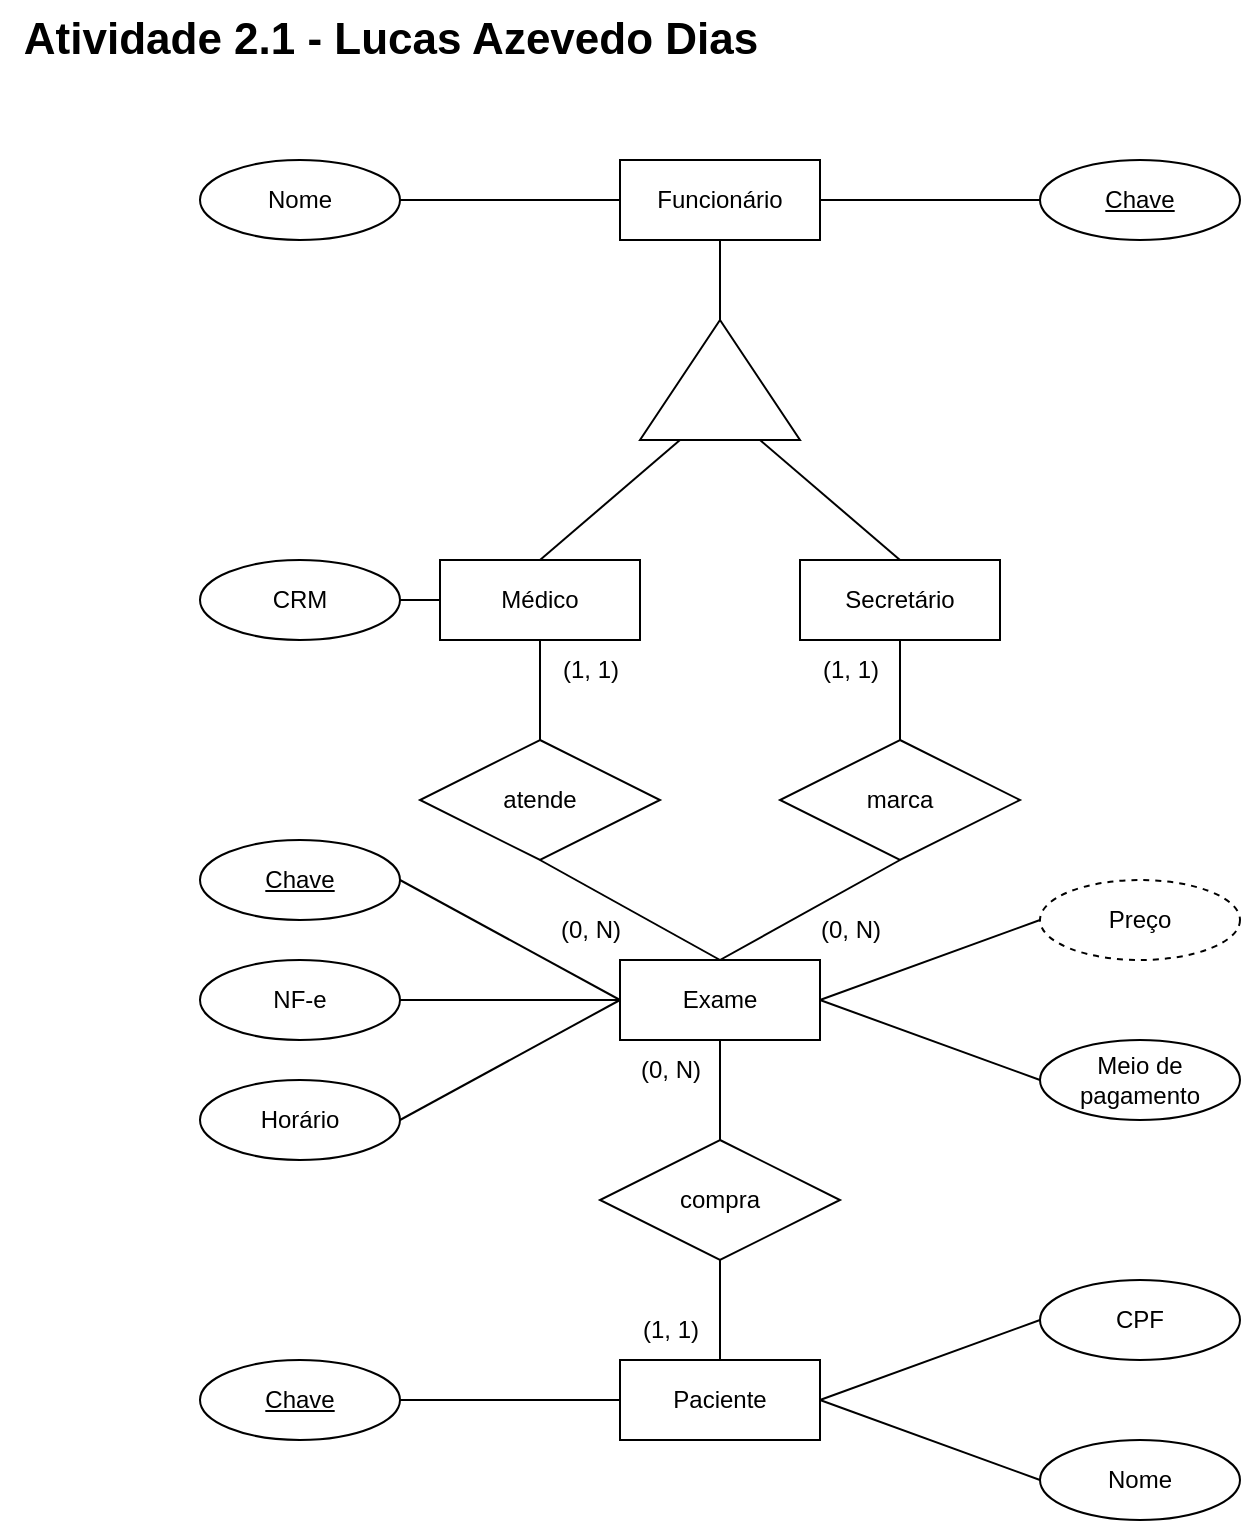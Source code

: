 <mxfile version="20.2.6" type="device"><diagram id="F_beYR9QzwmD67MBydXe" name="Página-1"><mxGraphModel dx="1550" dy="776" grid="1" gridSize="10" guides="1" tooltips="1" connect="1" arrows="1" fold="1" page="1" pageScale="1" pageWidth="827" pageHeight="1169" math="0" shadow="0"><root><mxCell id="0"/><mxCell id="1" parent="0"/><mxCell id="-rKbhpb1vt5wpGL8vmJH-29" value="Atividade 2.1 - Lucas Azevedo Dias" style="text;html=1;resizable=0;autosize=1;align=center;verticalAlign=middle;points=[];fillColor=none;strokeColor=none;rounded=0;strokeWidth=1;fontSize=22;fontStyle=1" parent="1" vertex="1"><mxGeometry x="40" y="40" width="390" height="40" as="geometry"/></mxCell><mxCell id="t7avXLA5byyiYqrxmVuK-1" value="Funcionário" style="whiteSpace=wrap;html=1;align=center;" parent="1" vertex="1"><mxGeometry x="350" y="120" width="100" height="40" as="geometry"/></mxCell><mxCell id="t7avXLA5byyiYqrxmVuK-2" value="" style="triangle;whiteSpace=wrap;html=1;rotation=-90;" parent="1" vertex="1"><mxGeometry x="370" y="190" width="60" height="80" as="geometry"/></mxCell><mxCell id="t7avXLA5byyiYqrxmVuK-3" value="" style="endArrow=none;html=1;rounded=0;exitX=1;exitY=0.5;exitDx=0;exitDy=0;entryX=0.5;entryY=1;entryDx=0;entryDy=0;" parent="1" source="t7avXLA5byyiYqrxmVuK-2" target="t7avXLA5byyiYqrxmVuK-1" edge="1"><mxGeometry relative="1" as="geometry"><mxPoint x="420" y="170" as="sourcePoint"/><mxPoint x="580" y="170" as="targetPoint"/></mxGeometry></mxCell><mxCell id="t7avXLA5byyiYqrxmVuK-5" value="" style="endArrow=none;html=1;rounded=0;entryX=0;entryY=0.25;entryDx=0;entryDy=0;exitX=0.5;exitY=0;exitDx=0;exitDy=0;" parent="1" source="t7avXLA5byyiYqrxmVuK-7" target="t7avXLA5byyiYqrxmVuK-2" edge="1"><mxGeometry relative="1" as="geometry"><mxPoint x="380" y="320" as="sourcePoint"/><mxPoint x="310" y="260" as="targetPoint"/></mxGeometry></mxCell><mxCell id="t7avXLA5byyiYqrxmVuK-6" value="" style="endArrow=none;html=1;rounded=0;entryX=0;entryY=0.75;entryDx=0;entryDy=0;exitX=0.5;exitY=0;exitDx=0;exitDy=0;" parent="1" source="t7avXLA5byyiYqrxmVuK-8" target="t7avXLA5byyiYqrxmVuK-2" edge="1"><mxGeometry relative="1" as="geometry"><mxPoint x="420" y="310" as="sourcePoint"/><mxPoint x="580" y="170" as="targetPoint"/></mxGeometry></mxCell><mxCell id="t7avXLA5byyiYqrxmVuK-7" value="Médico" style="whiteSpace=wrap;html=1;align=center;" parent="1" vertex="1"><mxGeometry x="260" y="320" width="100" height="40" as="geometry"/></mxCell><mxCell id="t7avXLA5byyiYqrxmVuK-8" value="Secretário" style="whiteSpace=wrap;html=1;align=center;" parent="1" vertex="1"><mxGeometry x="440" y="320" width="100" height="40" as="geometry"/></mxCell><mxCell id="t7avXLA5byyiYqrxmVuK-9" value="Exame" style="whiteSpace=wrap;html=1;align=center;fillColor=#FFFFFF;" parent="1" vertex="1"><mxGeometry x="350" y="520" width="100" height="40" as="geometry"/></mxCell><mxCell id="t7avXLA5byyiYqrxmVuK-11" value="atende" style="shape=rhombus;perimeter=rhombusPerimeter;whiteSpace=wrap;html=1;align=center;fillColor=#FFFFFF;" parent="1" vertex="1"><mxGeometry x="250" y="410" width="120" height="60" as="geometry"/></mxCell><mxCell id="t7avXLA5byyiYqrxmVuK-14" value="" style="endArrow=none;html=1;rounded=0;exitX=0.5;exitY=1;exitDx=0;exitDy=0;entryX=0.5;entryY=0;entryDx=0;entryDy=0;" parent="1" source="t7avXLA5byyiYqrxmVuK-7" target="t7avXLA5byyiYqrxmVuK-11" edge="1"><mxGeometry relative="1" as="geometry"><mxPoint x="420" y="300" as="sourcePoint"/><mxPoint x="580" y="300" as="targetPoint"/></mxGeometry></mxCell><mxCell id="t7avXLA5byyiYqrxmVuK-15" value="" style="endArrow=none;html=1;rounded=0;exitX=0.5;exitY=1;exitDx=0;exitDy=0;entryX=0.5;entryY=0;entryDx=0;entryDy=0;" parent="1" source="t7avXLA5byyiYqrxmVuK-11" target="t7avXLA5byyiYqrxmVuK-9" edge="1"><mxGeometry relative="1" as="geometry"><mxPoint x="420" y="300" as="sourcePoint"/><mxPoint x="580" y="300" as="targetPoint"/></mxGeometry></mxCell><mxCell id="t7avXLA5byyiYqrxmVuK-16" value="marca" style="shape=rhombus;perimeter=rhombusPerimeter;whiteSpace=wrap;html=1;align=center;fillColor=#FFFFFF;" parent="1" vertex="1"><mxGeometry x="430" y="410" width="120" height="60" as="geometry"/></mxCell><mxCell id="t7avXLA5byyiYqrxmVuK-17" value="" style="endArrow=none;html=1;rounded=0;exitX=0.5;exitY=1;exitDx=0;exitDy=0;entryX=0.5;entryY=0;entryDx=0;entryDy=0;" parent="1" source="t7avXLA5byyiYqrxmVuK-8" target="t7avXLA5byyiYqrxmVuK-16" edge="1"><mxGeometry relative="1" as="geometry"><mxPoint x="420" y="500" as="sourcePoint"/><mxPoint x="580" y="500" as="targetPoint"/></mxGeometry></mxCell><mxCell id="t7avXLA5byyiYqrxmVuK-18" value="" style="endArrow=none;html=1;rounded=0;entryX=0.5;entryY=1;entryDx=0;entryDy=0;exitX=0.5;exitY=0;exitDx=0;exitDy=0;" parent="1" source="t7avXLA5byyiYqrxmVuK-9" target="t7avXLA5byyiYqrxmVuK-16" edge="1"><mxGeometry relative="1" as="geometry"><mxPoint x="420" y="500" as="sourcePoint"/><mxPoint x="580" y="500" as="targetPoint"/></mxGeometry></mxCell><mxCell id="t7avXLA5byyiYqrxmVuK-21" value="compra" style="shape=rhombus;perimeter=rhombusPerimeter;whiteSpace=wrap;html=1;align=center;fillColor=#FFFFFF;" parent="1" vertex="1"><mxGeometry x="340" y="610" width="120" height="60" as="geometry"/></mxCell><mxCell id="t7avXLA5byyiYqrxmVuK-22" value="" style="endArrow=none;html=1;rounded=0;exitX=0.5;exitY=1;exitDx=0;exitDy=0;entryX=0.5;entryY=0;entryDx=0;entryDy=0;" parent="1" source="t7avXLA5byyiYqrxmVuK-9" target="t7avXLA5byyiYqrxmVuK-21" edge="1"><mxGeometry relative="1" as="geometry"><mxPoint x="410" y="570" as="sourcePoint"/><mxPoint x="320" y="620" as="targetPoint"/></mxGeometry></mxCell><mxCell id="t7avXLA5byyiYqrxmVuK-23" value="Paciente" style="whiteSpace=wrap;html=1;align=center;fillColor=#FFFFFF;" parent="1" vertex="1"><mxGeometry x="350" y="720" width="100" height="40" as="geometry"/></mxCell><mxCell id="t7avXLA5byyiYqrxmVuK-25" value="" style="endArrow=none;html=1;rounded=0;exitX=0.5;exitY=0;exitDx=0;exitDy=0;entryX=0.5;entryY=1;entryDx=0;entryDy=0;" parent="1" source="t7avXLA5byyiYqrxmVuK-23" target="t7avXLA5byyiYqrxmVuK-21" edge="1"><mxGeometry relative="1" as="geometry"><mxPoint x="420" y="700" as="sourcePoint"/><mxPoint x="580" y="700" as="targetPoint"/></mxGeometry></mxCell><mxCell id="t7avXLA5byyiYqrxmVuK-26" value="" style="endArrow=none;html=1;rounded=0;exitX=1;exitY=0.5;exitDx=0;exitDy=0;entryX=0;entryY=0.5;entryDx=0;entryDy=0;" parent="1" source="t7avXLA5byyiYqrxmVuK-9" target="t7avXLA5byyiYqrxmVuK-27" edge="1"><mxGeometry relative="1" as="geometry"><mxPoint x="420" y="600" as="sourcePoint"/><mxPoint x="580" y="600" as="targetPoint"/></mxGeometry></mxCell><mxCell id="t7avXLA5byyiYqrxmVuK-27" value="Meio de pagamento" style="ellipse;whiteSpace=wrap;html=1;align=center;fillColor=#FFFFFF;" parent="1" vertex="1"><mxGeometry x="560" y="560" width="100" height="40" as="geometry"/></mxCell><mxCell id="t7avXLA5byyiYqrxmVuK-30" value="Preço" style="ellipse;whiteSpace=wrap;html=1;align=center;dashed=1;fillColor=#FFFFFF;" parent="1" vertex="1"><mxGeometry x="560" y="480" width="100" height="40" as="geometry"/></mxCell><mxCell id="t7avXLA5byyiYqrxmVuK-31" value="" style="endArrow=none;html=1;rounded=0;exitX=1;exitY=0.5;exitDx=0;exitDy=0;entryX=0;entryY=0.5;entryDx=0;entryDy=0;" parent="1" source="t7avXLA5byyiYqrxmVuK-9" target="t7avXLA5byyiYqrxmVuK-30" edge="1"><mxGeometry relative="1" as="geometry"><mxPoint x="420" y="590" as="sourcePoint"/><mxPoint x="580" y="590" as="targetPoint"/></mxGeometry></mxCell><mxCell id="UGtXrzRjlzZCWRmgWj0l-1" value="(1, 1)" style="text;html=1;resizable=0;autosize=1;align=center;verticalAlign=middle;points=[];fillColor=none;strokeColor=none;rounded=0;" parent="1" vertex="1"><mxGeometry x="310" y="360" width="50" height="30" as="geometry"/></mxCell><mxCell id="UGtXrzRjlzZCWRmgWj0l-3" value="(0, N)" style="text;html=1;resizable=0;autosize=1;align=center;verticalAlign=middle;points=[];fillColor=none;strokeColor=none;rounded=0;" parent="1" vertex="1"><mxGeometry x="310" y="490" width="50" height="30" as="geometry"/></mxCell><mxCell id="UGtXrzRjlzZCWRmgWj0l-5" value="(1, 1)" style="text;html=1;resizable=0;autosize=1;align=center;verticalAlign=middle;points=[];fillColor=none;strokeColor=none;rounded=0;" parent="1" vertex="1"><mxGeometry x="440" y="360" width="50" height="30" as="geometry"/></mxCell><mxCell id="UGtXrzRjlzZCWRmgWj0l-6" value="(0, N)" style="text;html=1;resizable=0;autosize=1;align=center;verticalAlign=middle;points=[];fillColor=none;strokeColor=none;rounded=0;" parent="1" vertex="1"><mxGeometry x="440" y="490" width="50" height="30" as="geometry"/></mxCell><mxCell id="UGtXrzRjlzZCWRmgWj0l-7" value="(0, N)" style="text;html=1;resizable=0;autosize=1;align=center;verticalAlign=middle;points=[];fillColor=none;strokeColor=none;rounded=0;" parent="1" vertex="1"><mxGeometry x="350" y="560" width="50" height="30" as="geometry"/></mxCell><mxCell id="UGtXrzRjlzZCWRmgWj0l-8" value="(1, 1)" style="text;html=1;resizable=0;autosize=1;align=center;verticalAlign=middle;points=[];fillColor=none;strokeColor=none;rounded=0;" parent="1" vertex="1"><mxGeometry x="350" y="690" width="50" height="30" as="geometry"/></mxCell><mxCell id="UGtXrzRjlzZCWRmgWj0l-9" value="Horário" style="ellipse;whiteSpace=wrap;html=1;align=center;" parent="1" vertex="1"><mxGeometry x="140" y="580" width="100" height="40" as="geometry"/></mxCell><mxCell id="UGtXrzRjlzZCWRmgWj0l-10" value="" style="endArrow=none;html=1;rounded=0;exitX=1;exitY=0.5;exitDx=0;exitDy=0;entryX=0;entryY=0.5;entryDx=0;entryDy=0;" parent="1" source="UGtXrzRjlzZCWRmgWj0l-9" target="t7avXLA5byyiYqrxmVuK-9" edge="1"><mxGeometry relative="1" as="geometry"><mxPoint x="140" y="670" as="sourcePoint"/><mxPoint x="300" y="670" as="targetPoint"/></mxGeometry></mxCell><mxCell id="iJYPfw43tOc6xOcaQNSv-2" value="Chave" style="ellipse;whiteSpace=wrap;html=1;align=center;fontStyle=4;" vertex="1" parent="1"><mxGeometry x="140" y="720" width="100" height="40" as="geometry"/></mxCell><mxCell id="iJYPfw43tOc6xOcaQNSv-3" value="" style="endArrow=none;html=1;rounded=0;exitX=1;exitY=0.5;exitDx=0;exitDy=0;entryX=0;entryY=0.5;entryDx=0;entryDy=0;" edge="1" parent="1" source="iJYPfw43tOc6xOcaQNSv-2" target="t7avXLA5byyiYqrxmVuK-23"><mxGeometry relative="1" as="geometry"><mxPoint x="100" y="639.5" as="sourcePoint"/><mxPoint x="260" y="639.5" as="targetPoint"/></mxGeometry></mxCell><mxCell id="iJYPfw43tOc6xOcaQNSv-4" value="Chave" style="ellipse;whiteSpace=wrap;html=1;align=center;fontStyle=4;" vertex="1" parent="1"><mxGeometry x="140" y="460" width="100" height="40" as="geometry"/></mxCell><mxCell id="iJYPfw43tOc6xOcaQNSv-5" value="Chave" style="ellipse;whiteSpace=wrap;html=1;align=center;fontStyle=4;" vertex="1" parent="1"><mxGeometry x="560" y="120" width="100" height="40" as="geometry"/></mxCell><mxCell id="iJYPfw43tOc6xOcaQNSv-7" value="" style="endArrow=none;html=1;rounded=0;exitX=1;exitY=0.5;exitDx=0;exitDy=0;entryX=0;entryY=0.5;entryDx=0;entryDy=0;" edge="1" parent="1" source="t7avXLA5byyiYqrxmVuK-1" target="iJYPfw43tOc6xOcaQNSv-5"><mxGeometry relative="1" as="geometry"><mxPoint x="330" y="400" as="sourcePoint"/><mxPoint x="490" y="400" as="targetPoint"/></mxGeometry></mxCell><mxCell id="iJYPfw43tOc6xOcaQNSv-8" value="" style="endArrow=none;html=1;rounded=0;entryX=1;entryY=0.5;entryDx=0;entryDy=0;exitX=0;exitY=0.5;exitDx=0;exitDy=0;" edge="1" parent="1" source="t7avXLA5byyiYqrxmVuK-9" target="iJYPfw43tOc6xOcaQNSv-4"><mxGeometry relative="1" as="geometry"><mxPoint x="330" y="400" as="sourcePoint"/><mxPoint x="490" y="400" as="targetPoint"/></mxGeometry></mxCell><mxCell id="iJYPfw43tOc6xOcaQNSv-9" value="Nome" style="ellipse;whiteSpace=wrap;html=1;align=center;" vertex="1" parent="1"><mxGeometry x="140" y="120" width="100" height="40" as="geometry"/></mxCell><mxCell id="iJYPfw43tOc6xOcaQNSv-10" value="Nome" style="ellipse;whiteSpace=wrap;html=1;align=center;" vertex="1" parent="1"><mxGeometry x="560" y="760" width="100" height="40" as="geometry"/></mxCell><mxCell id="iJYPfw43tOc6xOcaQNSv-11" value="CPF" style="ellipse;whiteSpace=wrap;html=1;align=center;" vertex="1" parent="1"><mxGeometry x="560" y="680" width="100" height="40" as="geometry"/></mxCell><mxCell id="iJYPfw43tOc6xOcaQNSv-12" value="" style="endArrow=none;html=1;rounded=0;entryX=0;entryY=0.5;entryDx=0;entryDy=0;exitX=1;exitY=0.5;exitDx=0;exitDy=0;" edge="1" parent="1" source="iJYPfw43tOc6xOcaQNSv-9" target="t7avXLA5byyiYqrxmVuK-1"><mxGeometry relative="1" as="geometry"><mxPoint x="330" y="400" as="sourcePoint"/><mxPoint x="490" y="400" as="targetPoint"/></mxGeometry></mxCell><mxCell id="iJYPfw43tOc6xOcaQNSv-13" value="" style="endArrow=none;html=1;rounded=0;entryX=0;entryY=0.5;entryDx=0;entryDy=0;exitX=1;exitY=0.5;exitDx=0;exitDy=0;" edge="1" parent="1" source="t7avXLA5byyiYqrxmVuK-23" target="iJYPfw43tOc6xOcaQNSv-11"><mxGeometry relative="1" as="geometry"><mxPoint x="330" y="400" as="sourcePoint"/><mxPoint x="490" y="400" as="targetPoint"/></mxGeometry></mxCell><mxCell id="iJYPfw43tOc6xOcaQNSv-14" value="" style="endArrow=none;html=1;rounded=0;entryX=0;entryY=0.5;entryDx=0;entryDy=0;exitX=1;exitY=0.5;exitDx=0;exitDy=0;" edge="1" parent="1" source="t7avXLA5byyiYqrxmVuK-23" target="iJYPfw43tOc6xOcaQNSv-10"><mxGeometry relative="1" as="geometry"><mxPoint x="330" y="530" as="sourcePoint"/><mxPoint x="490" y="530" as="targetPoint"/></mxGeometry></mxCell><mxCell id="iJYPfw43tOc6xOcaQNSv-15" value="CRM" style="ellipse;whiteSpace=wrap;html=1;align=center;" vertex="1" parent="1"><mxGeometry x="140" y="320" width="100" height="40" as="geometry"/></mxCell><mxCell id="iJYPfw43tOc6xOcaQNSv-16" value="" style="endArrow=none;html=1;rounded=0;entryX=0;entryY=0.5;entryDx=0;entryDy=0;exitX=1;exitY=0.5;exitDx=0;exitDy=0;" edge="1" parent="1" source="iJYPfw43tOc6xOcaQNSv-15" target="t7avXLA5byyiYqrxmVuK-7"><mxGeometry relative="1" as="geometry"><mxPoint x="330" y="400" as="sourcePoint"/><mxPoint x="490" y="400" as="targetPoint"/></mxGeometry></mxCell><mxCell id="iJYPfw43tOc6xOcaQNSv-17" value="NF-e" style="ellipse;whiteSpace=wrap;html=1;align=center;" vertex="1" parent="1"><mxGeometry x="140" y="520" width="100" height="40" as="geometry"/></mxCell><mxCell id="iJYPfw43tOc6xOcaQNSv-18" value="" style="endArrow=none;html=1;rounded=0;entryX=0;entryY=0.5;entryDx=0;entryDy=0;exitX=1;exitY=0.5;exitDx=0;exitDy=0;" edge="1" parent="1" source="iJYPfw43tOc6xOcaQNSv-17" target="t7avXLA5byyiYqrxmVuK-9"><mxGeometry relative="1" as="geometry"><mxPoint x="330" y="530" as="sourcePoint"/><mxPoint x="490" y="530" as="targetPoint"/></mxGeometry></mxCell></root></mxGraphModel></diagram></mxfile>